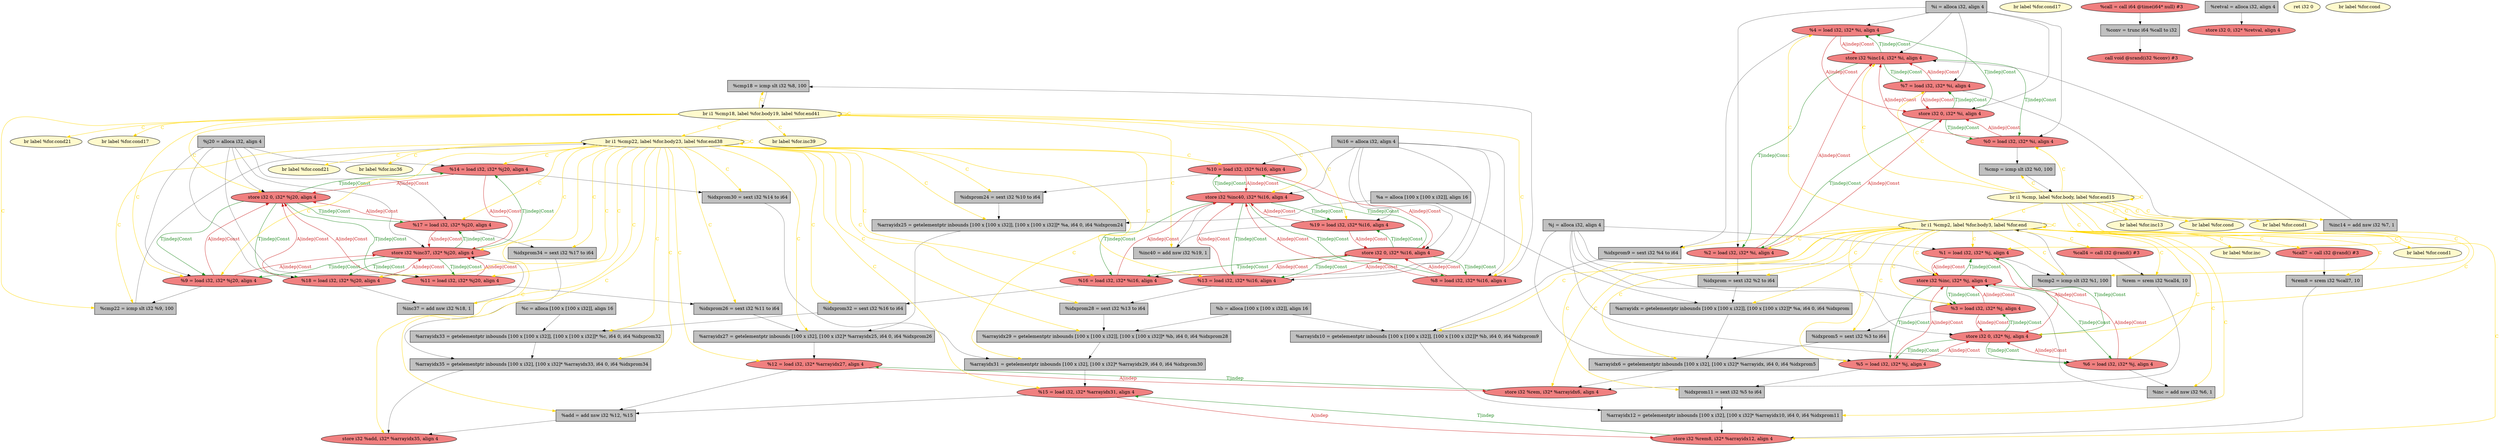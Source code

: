 
digraph G {


node107 [fillcolor=grey,label="  %cmp18 = icmp slt i32 %8, 100",shape=rectangle,style=filled ]
node106 [fillcolor=lemonchiffon,label="  br label %for.cond21",shape=ellipse,style=filled ]
node105 [fillcolor=lemonchiffon,label="  br label %for.inc36",shape=ellipse,style=filled ]
node103 [fillcolor=lightcoral,label="  %14 = load i32, i32* %j20, align 4",shape=ellipse,style=filled ]
node101 [fillcolor=lemonchiffon,label="  br label %for.cond1",shape=ellipse,style=filled ]
node100 [fillcolor=lemonchiffon,label="  br label %for.cond17",shape=ellipse,style=filled ]
node97 [fillcolor=lightcoral,label="  store i32 %inc14, i32* %i, align 4",shape=ellipse,style=filled ]
node99 [fillcolor=grey,label="  %idxprom9 = sext i32 %4 to i64",shape=rectangle,style=filled ]
node96 [fillcolor=grey,label="  %idxprom5 = sext i32 %3 to i64",shape=rectangle,style=filled ]
node95 [fillcolor=grey,label="  %inc14 = add nsw i32 %7, 1",shape=rectangle,style=filled ]
node93 [fillcolor=lightcoral,label="  %9 = load i32, i32* %j20, align 4",shape=ellipse,style=filled ]
node46 [fillcolor=lemonchiffon,label="  br label %for.inc39",shape=ellipse,style=filled ]
node34 [fillcolor=lightcoral,label="  call void @srand(i32 %conv) #3",shape=ellipse,style=filled ]
node56 [fillcolor=lightcoral,label="  %18 = load i32, i32* %j20, align 4",shape=ellipse,style=filled ]
node42 [fillcolor=lightcoral,label="  store i32 0, i32* %j20, align 4",shape=ellipse,style=filled ]
node32 [fillcolor=lightcoral,label="  store i32 %rem8, i32* %arrayidx12, align 4",shape=ellipse,style=filled ]
node68 [fillcolor=lightcoral,label="  %19 = load i32, i32* %i16, align 4",shape=ellipse,style=filled ]
node38 [fillcolor=grey,label="  %arrayidx = getelementptr inbounds [100 x [100 x i32]], [100 x [100 x i32]]* %a, i64 0, i64 %idxprom",shape=rectangle,style=filled ]
node33 [fillcolor=grey,label="  %arrayidx10 = getelementptr inbounds [100 x [100 x i32]], [100 x [100 x i32]]* %b, i64 0, i64 %idxprom9",shape=rectangle,style=filled ]
node102 [fillcolor=grey,label="  %arrayidx31 = getelementptr inbounds [100 x i32], [100 x i32]* %arrayidx29, i64 0, i64 %idxprom30",shape=rectangle,style=filled ]
node53 [fillcolor=lightcoral,label="  %1 = load i32, i32* %j, align 4",shape=ellipse,style=filled ]
node43 [fillcolor=grey,label="  %inc37 = add nsw i32 %18, 1",shape=rectangle,style=filled ]
node40 [fillcolor=lightcoral,label="  store i32 0, i32* %retval, align 4",shape=ellipse,style=filled ]
node41 [fillcolor=grey,label="  %arrayidx27 = getelementptr inbounds [100 x i32], [100 x i32]* %arrayidx25, i64 0, i64 %idxprom26",shape=rectangle,style=filled ]
node62 [fillcolor=lightcoral,label="  %6 = load i32, i32* %j, align 4",shape=ellipse,style=filled ]
node50 [fillcolor=grey,label="  %cmp = icmp slt i32 %0, 100",shape=rectangle,style=filled ]
node22 [fillcolor=grey,label="  %inc40 = add nsw i32 %19, 1",shape=rectangle,style=filled ]
node57 [fillcolor=lightcoral,label="  store i32 %inc40, i32* %i16, align 4",shape=ellipse,style=filled ]
node24 [fillcolor=lightcoral,label="  store i32 %inc37, i32* %j20, align 4",shape=ellipse,style=filled ]
node18 [fillcolor=grey,label="  %retval = alloca i32, align 4",shape=rectangle,style=filled ]
node39 [fillcolor=grey,label="  %idxprom24 = sext i32 %10 to i64",shape=rectangle,style=filled ]
node45 [fillcolor=lemonchiffon,label="  br label %for.inc",shape=ellipse,style=filled ]
node31 [fillcolor=lightcoral,label="  store i32 %inc, i32* %j, align 4",shape=ellipse,style=filled ]
node17 [fillcolor=lemonchiffon,label="  br label %for.inc13",shape=ellipse,style=filled ]
node104 [fillcolor=lemonchiffon,label="  br i1 %cmp18, label %for.body19, label %for.end41",shape=ellipse,style=filled ]
node72 [fillcolor=grey,label="  %idxprom34 = sext i32 %17 to i64",shape=rectangle,style=filled ]
node92 [fillcolor=lightcoral,label="  %7 = load i32, i32* %i, align 4",shape=ellipse,style=filled ]
node70 [fillcolor=grey,label="  %arrayidx25 = getelementptr inbounds [100 x [100 x i32]], [100 x [100 x i32]]* %a, i64 0, i64 %idxprom24",shape=rectangle,style=filled ]
node36 [fillcolor=grey,label="  %c = alloca [100 x [100 x i32]], align 16",shape=rectangle,style=filled ]
node52 [fillcolor=lightcoral,label="  %call4 = call i32 @rand() #3",shape=ellipse,style=filled ]
node20 [fillcolor=grey,label="  %idxprom28 = sext i32 %13 to i64",shape=rectangle,style=filled ]
node26 [fillcolor=lightcoral,label="  %10 = load i32, i32* %i16, align 4",shape=ellipse,style=filled ]
node29 [fillcolor=grey,label="  %j = alloca i32, align 4",shape=rectangle,style=filled ]
node35 [fillcolor=lemonchiffon,label="  ret i32 0",shape=ellipse,style=filled ]
node49 [fillcolor=lightcoral,label="  store i32 %add, i32* %arrayidx35, align 4",shape=ellipse,style=filled ]
node64 [fillcolor=lightcoral,label="  %11 = load i32, i32* %j20, align 4",shape=ellipse,style=filled ]
node73 [fillcolor=lightcoral,label="  %2 = load i32, i32* %i, align 4",shape=ellipse,style=filled ]
node89 [fillcolor=grey,label="  %arrayidx12 = getelementptr inbounds [100 x i32], [100 x i32]* %arrayidx10, i64 0, i64 %idxprom11",shape=rectangle,style=filled ]
node15 [fillcolor=lightcoral,label="  %15 = load i32, i32* %arrayidx31, align 4",shape=ellipse,style=filled ]
node16 [fillcolor=grey,label="  %idxprom30 = sext i32 %14 to i64",shape=rectangle,style=filled ]
node27 [fillcolor=lightcoral,label="  %16 = load i32, i32* %i16, align 4",shape=ellipse,style=filled ]
node28 [fillcolor=lemonchiffon,label="  br label %for.cond21",shape=ellipse,style=filled ]
node30 [fillcolor=lemonchiffon,label="  br i1 %cmp, label %for.body, label %for.end15",shape=ellipse,style=filled ]
node37 [fillcolor=grey,label="  %j20 = alloca i32, align 4",shape=rectangle,style=filled ]
node51 [fillcolor=grey,label="  %arrayidx33 = getelementptr inbounds [100 x [100 x i32]], [100 x [100 x i32]]* %c, i64 0, i64 %idxprom32",shape=rectangle,style=filled ]
node47 [fillcolor=grey,label="  %rem = srem i32 %call4, 10",shape=rectangle,style=filled ]
node91 [fillcolor=lemonchiffon,label="  br label %for.cond1",shape=ellipse,style=filled ]
node85 [fillcolor=lightcoral,label="  %5 = load i32, i32* %j, align 4",shape=ellipse,style=filled ]
node55 [fillcolor=grey,label="  %rem8 = srem i32 %call7, 10",shape=rectangle,style=filled ]
node58 [fillcolor=lightcoral,label="  store i32 %rem, i32* %arrayidx6, align 4",shape=ellipse,style=filled ]
node59 [fillcolor=grey,label="  %inc = add nsw i32 %6, 1",shape=rectangle,style=filled ]
node60 [fillcolor=lemonchiffon,label="  br label %for.cond17",shape=ellipse,style=filled ]
node19 [fillcolor=grey,label="  %arrayidx29 = getelementptr inbounds [100 x [100 x i32]], [100 x [100 x i32]]* %b, i64 0, i64 %idxprom28",shape=rectangle,style=filled ]
node63 [fillcolor=lightcoral,label="  %call7 = call i32 @rand() #3",shape=ellipse,style=filled ]
node76 [fillcolor=grey,label="  %idxprom = sext i32 %2 to i64",shape=rectangle,style=filled ]
node65 [fillcolor=lightcoral,label="  %3 = load i32, i32* %j, align 4",shape=ellipse,style=filled ]
node44 [fillcolor=lightcoral,label="  %8 = load i32, i32* %i16, align 4",shape=ellipse,style=filled ]
node66 [fillcolor=grey,label="  %i16 = alloca i32, align 4",shape=rectangle,style=filled ]
node21 [fillcolor=lightcoral,label="  %13 = load i32, i32* %i16, align 4",shape=ellipse,style=filled ]
node25 [fillcolor=lightcoral,label="  %12 = load i32, i32* %arrayidx27, align 4",shape=ellipse,style=filled ]
node69 [fillcolor=grey,label="  %add = add nsw i32 %12, %15",shape=rectangle,style=filled ]
node94 [fillcolor=lightcoral,label="  %17 = load i32, i32* %j20, align 4",shape=ellipse,style=filled ]
node81 [fillcolor=grey,label="  %idxprom32 = sext i32 %16 to i64",shape=rectangle,style=filled ]
node98 [fillcolor=lemonchiffon,label="  br label %for.cond",shape=ellipse,style=filled ]
node71 [fillcolor=grey,label="  %i = alloca i32, align 4",shape=rectangle,style=filled ]
node61 [fillcolor=grey,label="  %conv = trunc i64 %call to i32",shape=rectangle,style=filled ]
node74 [fillcolor=grey,label="  %cmp2 = icmp slt i32 %1, 100",shape=rectangle,style=filled ]
node75 [fillcolor=grey,label="  %arrayidx6 = getelementptr inbounds [100 x i32], [100 x i32]* %arrayidx, i64 0, i64 %idxprom5",shape=rectangle,style=filled ]
node86 [fillcolor=grey,label="  %cmp22 = icmp slt i32 %9, 100",shape=rectangle,style=filled ]
node90 [fillcolor=lightcoral,label="  store i32 0, i32* %i16, align 4",shape=ellipse,style=filled ]
node77 [fillcolor=lemonchiffon,label="  br label %for.cond",shape=ellipse,style=filled ]
node78 [fillcolor=lemonchiffon,label="  br i1 %cmp22, label %for.body23, label %for.end38",shape=ellipse,style=filled ]
node54 [fillcolor=grey,label="  %arrayidx35 = getelementptr inbounds [100 x i32], [100 x i32]* %arrayidx33, i64 0, i64 %idxprom34",shape=rectangle,style=filled ]
node79 [fillcolor=grey,label="  %b = alloca [100 x [100 x i32]], align 16",shape=rectangle,style=filled ]
node67 [fillcolor=lightcoral,label="  %4 = load i32, i32* %i, align 4",shape=ellipse,style=filled ]
node80 [fillcolor=lightcoral,label="  store i32 0, i32* %i, align 4",shape=ellipse,style=filled ]
node82 [fillcolor=grey,label="  %a = alloca [100 x [100 x i32]], align 16",shape=rectangle,style=filled ]
node23 [fillcolor=grey,label="  %idxprom26 = sext i32 %11 to i64",shape=rectangle,style=filled ]
node83 [fillcolor=lightcoral,label="  %0 = load i32, i32* %i, align 4",shape=ellipse,style=filled ]
node84 [fillcolor=lightcoral,label="  store i32 0, i32* %j, align 4",shape=ellipse,style=filled ]
node87 [fillcolor=grey,label="  %idxprom11 = sext i32 %5 to i64",shape=rectangle,style=filled ]
node48 [fillcolor=lemonchiffon,label="  br i1 %cmp2, label %for.body3, label %for.end",shape=ellipse,style=filled ]
node88 [fillcolor=lightcoral,label="  %call = call i64 @time(i64* null) #3",shape=ellipse,style=filled ]

node97->node92 [style=solid,color=forestgreen,label="T|indep|Const",penwidth=1.0,fontcolor=forestgreen ]
node97->node83 [style=solid,color=forestgreen,label="T|indep|Const",penwidth=1.0,fontcolor=forestgreen ]
node83->node97 [style=solid,color=firebrick3,label="A|indep|Const",penwidth=1.0,fontcolor=firebrick3 ]
node92->node97 [style=solid,color=firebrick3,label="A|indep|Const",penwidth=1.0,fontcolor=firebrick3 ]
node104->node78 [style=solid,color=gold,label="C",penwidth=1.0,fontcolor=gold ]
node32->node15 [style=solid,color=forestgreen,label="T|indep",penwidth=1.0,fontcolor=forestgreen ]
node30->node92 [style=solid,color=gold,label="C",penwidth=1.0,fontcolor=gold ]
node85->node84 [style=solid,color=firebrick3,label="A|indep|Const",penwidth=1.0,fontcolor=firebrick3 ]
node48->node45 [style=solid,color=gold,label="C",penwidth=1.0,fontcolor=gold ]
node31->node65 [style=solid,color=forestgreen,label="T|indep|Const",penwidth=1.0,fontcolor=forestgreen ]
node80->node67 [style=solid,color=forestgreen,label="T|indep|Const",penwidth=1.0,fontcolor=forestgreen ]
node65->node31 [style=solid,color=firebrick3,label="A|indep|Const",penwidth=1.0,fontcolor=firebrick3 ]
node73->node80 [style=solid,color=firebrick3,label="A|indep|Const",penwidth=1.0,fontcolor=firebrick3 ]
node31->node85 [style=solid,color=forestgreen,label="T|indep|Const",penwidth=1.0,fontcolor=forestgreen ]
node31->node53 [style=solid,color=forestgreen,label="T|indep|Const",penwidth=1.0,fontcolor=forestgreen ]
node53->node31 [style=solid,color=firebrick3,label="A|indep|Const",penwidth=1.0,fontcolor=firebrick3 ]
node44->node57 [style=solid,color=firebrick3,label="A|indep|Const",penwidth=1.0,fontcolor=firebrick3 ]
node47->node58 [style=solid,color=black,label="",penwidth=0.5,fontcolor=black ]
node48->node99 [style=solid,color=gold,label="C",penwidth=1.0,fontcolor=gold ]
node84->node85 [style=solid,color=forestgreen,label="T|indep|Const",penwidth=1.0,fontcolor=forestgreen ]
node92->node95 [style=solid,color=black,label="",penwidth=0.5,fontcolor=black ]
node62->node84 [style=solid,color=firebrick3,label="A|indep|Const",penwidth=1.0,fontcolor=firebrick3 ]
node97->node73 [style=solid,color=forestgreen,label="T|indep|Const",penwidth=1.0,fontcolor=forestgreen ]
node27->node90 [style=solid,color=firebrick3,label="A|indep|Const",penwidth=1.0,fontcolor=firebrick3 ]
node56->node24 [style=solid,color=firebrick3,label="A|indep|Const",penwidth=1.0,fontcolor=firebrick3 ]
node24->node56 [style=solid,color=forestgreen,label="T|indep|Const",penwidth=1.0,fontcolor=forestgreen ]
node68->node90 [style=solid,color=firebrick3,label="A|indep|Const",penwidth=1.0,fontcolor=firebrick3 ]
node42->node93 [style=solid,color=forestgreen,label="T|indep|Const",penwidth=1.0,fontcolor=forestgreen ]
node93->node42 [style=solid,color=firebrick3,label="A|indep|Const",penwidth=1.0,fontcolor=firebrick3 ]
node57->node26 [style=solid,color=forestgreen,label="T|indep|Const",penwidth=1.0,fontcolor=forestgreen ]
node103->node42 [style=solid,color=firebrick3,label="A|indep|Const",penwidth=1.0,fontcolor=firebrick3 ]
node42->node94 [style=solid,color=forestgreen,label="T|indep|Const",penwidth=1.0,fontcolor=forestgreen ]
node85->node31 [style=solid,color=firebrick3,label="A|indep|Const",penwidth=1.0,fontcolor=firebrick3 ]
node94->node42 [style=solid,color=firebrick3,label="A|indep|Const",penwidth=1.0,fontcolor=firebrick3 ]
node30->node17 [style=solid,color=gold,label="C",penwidth=1.0,fontcolor=gold ]
node93->node24 [style=solid,color=firebrick3,label="A|indep|Const",penwidth=1.0,fontcolor=firebrick3 ]
node24->node93 [style=solid,color=forestgreen,label="T|indep|Const",penwidth=1.0,fontcolor=forestgreen ]
node78->node81 [style=solid,color=gold,label="C",penwidth=1.0,fontcolor=gold ]
node103->node24 [style=solid,color=firebrick3,label="A|indep|Const",penwidth=1.0,fontcolor=firebrick3 ]
node27->node57 [style=solid,color=firebrick3,label="A|indep|Const",penwidth=1.0,fontcolor=firebrick3 ]
node57->node27 [style=solid,color=forestgreen,label="T|indep|Const",penwidth=1.0,fontcolor=forestgreen ]
node94->node24 [style=solid,color=firebrick3,label="A|indep|Const",penwidth=1.0,fontcolor=firebrick3 ]
node24->node94 [style=solid,color=forestgreen,label="T|indep|Const",penwidth=1.0,fontcolor=forestgreen ]
node30->node101 [style=solid,color=gold,label="C",penwidth=1.0,fontcolor=gold ]
node78->node39 [style=solid,color=gold,label="C",penwidth=1.0,fontcolor=gold ]
node37->node42 [style=solid,color=black,label="",penwidth=0.5,fontcolor=black ]
node83->node80 [style=solid,color=firebrick3,label="A|indep|Const",penwidth=1.0,fontcolor=firebrick3 ]
node97->node67 [style=solid,color=forestgreen,label="T|indep|Const",penwidth=1.0,fontcolor=forestgreen ]
node80->node83 [style=solid,color=forestgreen,label="T|indep|Const",penwidth=1.0,fontcolor=forestgreen ]
node73->node97 [style=solid,color=firebrick3,label="A|indep|Const",penwidth=1.0,fontcolor=firebrick3 ]
node74->node48 [style=solid,color=black,label="",penwidth=0.5,fontcolor=black ]
node30->node98 [style=solid,color=gold,label="C",penwidth=1.0,fontcolor=gold ]
node78->node41 [style=solid,color=gold,label="C",penwidth=1.0,fontcolor=gold ]
node78->node106 [style=solid,color=gold,label="C",penwidth=1.0,fontcolor=gold ]
node48->node63 [style=solid,color=gold,label="C",penwidth=1.0,fontcolor=gold ]
node78->node25 [style=solid,color=gold,label="C",penwidth=1.0,fontcolor=gold ]
node21->node90 [style=solid,color=firebrick3,label="A|indep|Const",penwidth=1.0,fontcolor=firebrick3 ]
node78->node24 [style=solid,color=gold,label="C",penwidth=1.0,fontcolor=gold ]
node90->node26 [style=solid,color=forestgreen,label="T|indep|Const",penwidth=1.0,fontcolor=forestgreen ]
node21->node57 [style=solid,color=firebrick3,label="A|indep|Const",penwidth=1.0,fontcolor=firebrick3 ]
node19->node102 [style=solid,color=black,label="",penwidth=0.5,fontcolor=black ]
node26->node57 [style=solid,color=firebrick3,label="A|indep|Const",penwidth=1.0,fontcolor=firebrick3 ]
node52->node47 [style=solid,color=black,label="",penwidth=0.5,fontcolor=black ]
node99->node33 [style=solid,color=black,label="",penwidth=0.5,fontcolor=black ]
node104->node44 [style=solid,color=gold,label="C",penwidth=1.0,fontcolor=gold ]
node24->node64 [style=solid,color=forestgreen,label="T|indep|Const",penwidth=1.0,fontcolor=forestgreen ]
node48->node47 [style=solid,color=gold,label="C",penwidth=1.0,fontcolor=gold ]
node29->node53 [style=solid,color=black,label="",penwidth=0.5,fontcolor=black ]
node59->node31 [style=solid,color=black,label="",penwidth=0.5,fontcolor=black ]
node78->node86 [style=solid,color=gold,label="C",penwidth=1.0,fontcolor=gold ]
node90->node68 [style=solid,color=forestgreen,label="T|indep|Const",penwidth=1.0,fontcolor=forestgreen ]
node26->node39 [style=solid,color=black,label="",penwidth=0.5,fontcolor=black ]
node78->node64 [style=solid,color=gold,label="C",penwidth=1.0,fontcolor=gold ]
node16->node102 [style=solid,color=black,label="",penwidth=0.5,fontcolor=black ]
node48->node52 [style=solid,color=gold,label="C",penwidth=1.0,fontcolor=gold ]
node71->node80 [style=solid,color=black,label="",penwidth=0.5,fontcolor=black ]
node51->node54 [style=solid,color=black,label="",penwidth=0.5,fontcolor=black ]
node75->node58 [style=solid,color=black,label="",penwidth=0.5,fontcolor=black ]
node48->node65 [style=solid,color=gold,label="C",penwidth=1.0,fontcolor=gold ]
node104->node93 [style=solid,color=gold,label="C",penwidth=1.0,fontcolor=gold ]
node78->node94 [style=solid,color=gold,label="C",penwidth=1.0,fontcolor=gold ]
node67->node97 [style=solid,color=firebrick3,label="A|indep|Const",penwidth=1.0,fontcolor=firebrick3 ]
node48->node62 [style=solid,color=gold,label="C",penwidth=1.0,fontcolor=gold ]
node43->node24 [style=solid,color=black,label="",penwidth=0.5,fontcolor=black ]
node37->node93 [style=solid,color=black,label="",penwidth=0.5,fontcolor=black ]
node104->node68 [style=solid,color=gold,label="C",penwidth=1.0,fontcolor=gold ]
node29->node62 [style=solid,color=black,label="",penwidth=0.5,fontcolor=black ]
node66->node44 [style=solid,color=black,label="",penwidth=0.5,fontcolor=black ]
node104->node22 [style=solid,color=gold,label="C",penwidth=1.0,fontcolor=gold ]
node48->node89 [style=solid,color=gold,label="C",penwidth=1.0,fontcolor=gold ]
node78->node16 [style=solid,color=gold,label="C",penwidth=1.0,fontcolor=gold ]
node64->node24 [style=solid,color=firebrick3,label="A|indep|Const",penwidth=1.0,fontcolor=firebrick3 ]
node48->node38 [style=solid,color=gold,label="C",penwidth=1.0,fontcolor=gold ]
node104->node57 [style=solid,color=gold,label="C",penwidth=1.0,fontcolor=gold ]
node88->node61 [style=solid,color=black,label="",penwidth=0.5,fontcolor=black ]
node64->node23 [style=solid,color=black,label="",penwidth=0.5,fontcolor=black ]
node48->node75 [style=solid,color=gold,label="C",penwidth=1.0,fontcolor=gold ]
node30->node74 [style=solid,color=gold,label="C",penwidth=1.0,fontcolor=gold ]
node30->node53 [style=solid,color=gold,label="C",penwidth=1.0,fontcolor=gold ]
node15->node69 [style=solid,color=black,label="",penwidth=0.5,fontcolor=black ]
node71->node92 [style=solid,color=black,label="",penwidth=0.5,fontcolor=black ]
node50->node30 [style=solid,color=black,label="",penwidth=0.5,fontcolor=black ]
node30->node95 [style=solid,color=gold,label="C",penwidth=1.0,fontcolor=gold ]
node78->node70 [style=solid,color=gold,label="C",penwidth=1.0,fontcolor=gold ]
node78->node23 [style=solid,color=gold,label="C",penwidth=1.0,fontcolor=gold ]
node78->node93 [style=solid,color=gold,label="C",penwidth=1.0,fontcolor=gold ]
node104->node42 [style=solid,color=gold,label="C",penwidth=1.0,fontcolor=gold ]
node71->node73 [style=solid,color=black,label="",penwidth=0.5,fontcolor=black ]
node48->node74 [style=solid,color=gold,label="C",penwidth=1.0,fontcolor=gold ]
node29->node31 [style=solid,color=black,label="",penwidth=0.5,fontcolor=black ]
node78->node15 [style=solid,color=gold,label="C",penwidth=1.0,fontcolor=gold ]
node73->node76 [style=solid,color=black,label="",penwidth=0.5,fontcolor=black ]
node33->node89 [style=solid,color=black,label="",penwidth=0.5,fontcolor=black ]
node78->node19 [style=solid,color=gold,label="C",penwidth=1.0,fontcolor=gold ]
node80->node73 [style=solid,color=forestgreen,label="T|indep|Const",penwidth=1.0,fontcolor=forestgreen ]
node95->node97 [style=solid,color=black,label="",penwidth=0.5,fontcolor=black ]
node56->node42 [style=solid,color=firebrick3,label="A|indep|Const",penwidth=1.0,fontcolor=firebrick3 ]
node21->node20 [style=solid,color=black,label="",penwidth=0.5,fontcolor=black ]
node36->node51 [style=solid,color=black,label="",penwidth=0.5,fontcolor=black ]
node30->node48 [style=solid,color=gold,label="C",penwidth=1.0,fontcolor=gold ]
node102->node15 [style=solid,color=black,label="",penwidth=0.5,fontcolor=black ]
node42->node64 [style=solid,color=forestgreen,label="T|indep|Const",penwidth=1.0,fontcolor=forestgreen ]
node66->node90 [style=solid,color=black,label="",penwidth=0.5,fontcolor=black ]
node48->node76 [style=solid,color=gold,label="C",penwidth=1.0,fontcolor=gold ]
node78->node78 [style=solid,color=gold,label="C",penwidth=1.0,fontcolor=gold ]
node67->node80 [style=solid,color=firebrick3,label="A|indep|Const",penwidth=1.0,fontcolor=firebrick3 ]
node57->node44 [style=solid,color=forestgreen,label="T|indep|Const",penwidth=1.0,fontcolor=forestgreen ]
node38->node75 [style=solid,color=black,label="",penwidth=0.5,fontcolor=black ]
node44->node90 [style=solid,color=firebrick3,label="A|indep|Const",penwidth=1.0,fontcolor=firebrick3 ]
node48->node55 [style=solid,color=gold,label="C",penwidth=1.0,fontcolor=gold ]
node48->node58 [style=solid,color=gold,label="C",penwidth=1.0,fontcolor=gold ]
node104->node104 [style=solid,color=gold,label="C",penwidth=1.0,fontcolor=gold ]
node78->node105 [style=solid,color=gold,label="C",penwidth=1.0,fontcolor=gold ]
node65->node96 [style=solid,color=black,label="",penwidth=0.5,fontcolor=black ]
node78->node26 [style=solid,color=gold,label="C",penwidth=1.0,fontcolor=gold ]
node78->node51 [style=solid,color=gold,label="C",penwidth=1.0,fontcolor=gold ]
node78->node56 [style=solid,color=gold,label="C",penwidth=1.0,fontcolor=gold ]
node104->node28 [style=solid,color=gold,label="C",penwidth=1.0,fontcolor=gold ]
node78->node69 [style=solid,color=gold,label="C",penwidth=1.0,fontcolor=gold ]
node90->node27 [style=solid,color=forestgreen,label="T|indep|Const",penwidth=1.0,fontcolor=forestgreen ]
node82->node38 [style=solid,color=black,label="",penwidth=0.5,fontcolor=black ]
node58->node25 [style=solid,color=forestgreen,label="T|indep",penwidth=1.0,fontcolor=forestgreen ]
node48->node96 [style=solid,color=gold,label="C",penwidth=1.0,fontcolor=gold ]
node78->node49 [style=solid,color=gold,label="C",penwidth=1.0,fontcolor=gold ]
node78->node72 [style=solid,color=gold,label="C",penwidth=1.0,fontcolor=gold ]
node76->node38 [style=solid,color=black,label="",penwidth=0.5,fontcolor=black ]
node104->node107 [style=solid,color=gold,label="C",penwidth=1.0,fontcolor=gold ]
node78->node102 [style=solid,color=gold,label="C",penwidth=1.0,fontcolor=gold ]
node30->node83 [style=solid,color=gold,label="C",penwidth=1.0,fontcolor=gold ]
node26->node90 [style=solid,color=firebrick3,label="A|indep|Const",penwidth=1.0,fontcolor=firebrick3 ]
node78->node103 [style=solid,color=gold,label="C",penwidth=1.0,fontcolor=gold ]
node48->node53 [style=solid,color=gold,label="C",penwidth=1.0,fontcolor=gold ]
node22->node57 [style=solid,color=black,label="",penwidth=0.5,fontcolor=black ]
node92->node80 [style=solid,color=firebrick3,label="A|indep|Const",penwidth=1.0,fontcolor=firebrick3 ]
node48->node73 [style=solid,color=gold,label="C",penwidth=1.0,fontcolor=gold ]
node90->node44 [style=solid,color=forestgreen,label="T|indep|Const",penwidth=1.0,fontcolor=forestgreen ]
node30->node50 [style=solid,color=gold,label="C",penwidth=1.0,fontcolor=gold ]
node44->node107 [style=solid,color=black,label="",penwidth=0.5,fontcolor=black ]
node65->node84 [style=solid,color=firebrick3,label="A|indep|Const",penwidth=1.0,fontcolor=firebrick3 ]
node42->node56 [style=solid,color=forestgreen,label="T|indep|Const",penwidth=1.0,fontcolor=forestgreen ]
node37->node24 [style=solid,color=black,label="",penwidth=0.5,fontcolor=black ]
node78->node54 [style=solid,color=gold,label="C",penwidth=1.0,fontcolor=gold ]
node78->node20 [style=solid,color=gold,label="C",penwidth=1.0,fontcolor=gold ]
node78->node43 [style=solid,color=gold,label="C",penwidth=1.0,fontcolor=gold ]
node63->node55 [style=solid,color=black,label="",penwidth=0.5,fontcolor=black ]
node37->node64 [style=solid,color=black,label="",penwidth=0.5,fontcolor=black ]
node104->node46 [style=solid,color=gold,label="C",penwidth=1.0,fontcolor=gold ]
node78->node21 [style=solid,color=gold,label="C",penwidth=1.0,fontcolor=gold ]
node96->node75 [style=solid,color=black,label="",penwidth=0.5,fontcolor=black ]
node48->node67 [style=solid,color=gold,label="C",penwidth=1.0,fontcolor=gold ]
node84->node65 [style=solid,color=forestgreen,label="T|indep|Const",penwidth=1.0,fontcolor=forestgreen ]
node37->node94 [style=solid,color=black,label="",penwidth=0.5,fontcolor=black ]
node67->node99 [style=solid,color=black,label="",penwidth=0.5,fontcolor=black ]
node29->node85 [style=solid,color=black,label="",penwidth=0.5,fontcolor=black ]
node85->node87 [style=solid,color=black,label="",penwidth=0.5,fontcolor=black ]
node29->node65 [style=solid,color=black,label="",penwidth=0.5,fontcolor=black ]
node86->node78 [style=solid,color=black,label="",penwidth=0.5,fontcolor=black ]
node79->node33 [style=solid,color=black,label="",penwidth=0.5,fontcolor=black ]
node54->node49 [style=solid,color=black,label="",penwidth=0.5,fontcolor=black ]
node71->node97 [style=solid,color=black,label="",penwidth=0.5,fontcolor=black ]
node107->node104 [style=solid,color=black,label="",penwidth=0.5,fontcolor=black ]
node93->node86 [style=solid,color=black,label="",penwidth=0.5,fontcolor=black ]
node30->node97 [style=solid,color=gold,label="C",penwidth=1.0,fontcolor=gold ]
node53->node84 [style=solid,color=firebrick3,label="A|indep|Const",penwidth=1.0,fontcolor=firebrick3 ]
node27->node81 [style=solid,color=black,label="",penwidth=0.5,fontcolor=black ]
node23->node41 [style=solid,color=black,label="",penwidth=0.5,fontcolor=black ]
node89->node32 [style=solid,color=black,label="",penwidth=0.5,fontcolor=black ]
node84->node62 [style=solid,color=forestgreen,label="T|indep|Const",penwidth=1.0,fontcolor=forestgreen ]
node82->node70 [style=solid,color=black,label="",penwidth=0.5,fontcolor=black ]
node15->node32 [style=solid,color=firebrick3,label="A|indep",penwidth=1.0,fontcolor=firebrick3 ]
node70->node41 [style=solid,color=black,label="",penwidth=0.5,fontcolor=black ]
node66->node57 [style=solid,color=black,label="",penwidth=0.5,fontcolor=black ]
node57->node68 [style=solid,color=forestgreen,label="T|indep|Const",penwidth=1.0,fontcolor=forestgreen ]
node68->node57 [style=solid,color=firebrick3,label="A|indep|Const",penwidth=1.0,fontcolor=firebrick3 ]
node71->node83 [style=solid,color=black,label="",penwidth=0.5,fontcolor=black ]
node71->node67 [style=solid,color=black,label="",penwidth=0.5,fontcolor=black ]
node37->node56 [style=solid,color=black,label="",penwidth=0.5,fontcolor=black ]
node68->node22 [style=solid,color=black,label="",penwidth=0.5,fontcolor=black ]
node48->node32 [style=solid,color=gold,label="C",penwidth=1.0,fontcolor=gold ]
node83->node50 [style=solid,color=black,label="",penwidth=0.5,fontcolor=black ]
node61->node34 [style=solid,color=black,label="",penwidth=0.5,fontcolor=black ]
node81->node51 [style=solid,color=black,label="",penwidth=0.5,fontcolor=black ]
node55->node32 [style=solid,color=black,label="",penwidth=0.5,fontcolor=black ]
node48->node31 [style=solid,color=gold,label="C",penwidth=1.0,fontcolor=gold ]
node56->node43 [style=solid,color=black,label="",penwidth=0.5,fontcolor=black ]
node25->node58 [style=solid,color=firebrick3,label="A|indep",penwidth=1.0,fontcolor=firebrick3 ]
node104->node60 [style=solid,color=gold,label="C",penwidth=1.0,fontcolor=gold ]
node80->node92 [style=solid,color=forestgreen,label="T|indep|Const",penwidth=1.0,fontcolor=forestgreen ]
node20->node19 [style=solid,color=black,label="",penwidth=0.5,fontcolor=black ]
node18->node40 [style=solid,color=black,label="",penwidth=0.5,fontcolor=black ]
node104->node86 [style=solid,color=gold,label="C",penwidth=1.0,fontcolor=gold ]
node72->node54 [style=solid,color=black,label="",penwidth=0.5,fontcolor=black ]
node31->node62 [style=solid,color=forestgreen,label="T|indep|Const",penwidth=1.0,fontcolor=forestgreen ]
node57->node21 [style=solid,color=forestgreen,label="T|indep|Const",penwidth=1.0,fontcolor=forestgreen ]
node48->node91 [style=solid,color=gold,label="C",penwidth=1.0,fontcolor=gold ]
node30->node84 [style=solid,color=gold,label="C",penwidth=1.0,fontcolor=gold ]
node64->node42 [style=solid,color=firebrick3,label="A|indep|Const",penwidth=1.0,fontcolor=firebrick3 ]
node62->node31 [style=solid,color=firebrick3,label="A|indep|Const",penwidth=1.0,fontcolor=firebrick3 ]
node94->node72 [style=solid,color=black,label="",penwidth=0.5,fontcolor=black ]
node48->node33 [style=solid,color=gold,label="C",penwidth=1.0,fontcolor=gold ]
node62->node59 [style=solid,color=black,label="",penwidth=0.5,fontcolor=black ]
node39->node70 [style=solid,color=black,label="",penwidth=0.5,fontcolor=black ]
node66->node26 [style=solid,color=black,label="",penwidth=0.5,fontcolor=black ]
node25->node69 [style=solid,color=black,label="",penwidth=0.5,fontcolor=black ]
node78->node27 [style=solid,color=gold,label="C",penwidth=1.0,fontcolor=gold ]
node84->node53 [style=solid,color=forestgreen,label="T|indep|Const",penwidth=1.0,fontcolor=forestgreen ]
node48->node87 [style=solid,color=gold,label="C",penwidth=1.0,fontcolor=gold ]
node69->node49 [style=solid,color=black,label="",penwidth=0.5,fontcolor=black ]
node66->node27 [style=solid,color=black,label="",penwidth=0.5,fontcolor=black ]
node90->node21 [style=solid,color=forestgreen,label="T|indep|Const",penwidth=1.0,fontcolor=forestgreen ]
node87->node89 [style=solid,color=black,label="",penwidth=0.5,fontcolor=black ]
node66->node68 [style=solid,color=black,label="",penwidth=0.5,fontcolor=black ]
node48->node85 [style=solid,color=gold,label="C",penwidth=1.0,fontcolor=gold ]
node103->node16 [style=solid,color=black,label="",penwidth=0.5,fontcolor=black ]
node29->node84 [style=solid,color=black,label="",penwidth=0.5,fontcolor=black ]
node53->node74 [style=solid,color=black,label="",penwidth=0.5,fontcolor=black ]
node42->node103 [style=solid,color=forestgreen,label="T|indep|Const",penwidth=1.0,fontcolor=forestgreen ]
node48->node59 [style=solid,color=gold,label="C",penwidth=1.0,fontcolor=gold ]
node79->node19 [style=solid,color=black,label="",penwidth=0.5,fontcolor=black ]
node41->node25 [style=solid,color=black,label="",penwidth=0.5,fontcolor=black ]
node66->node21 [style=solid,color=black,label="",penwidth=0.5,fontcolor=black ]
node37->node103 [style=solid,color=black,label="",penwidth=0.5,fontcolor=black ]
node48->node48 [style=solid,color=gold,label="C",penwidth=1.0,fontcolor=gold ]
node24->node103 [style=solid,color=forestgreen,label="T|indep|Const",penwidth=1.0,fontcolor=forestgreen ]
node30->node30 [style=solid,color=gold,label="C",penwidth=1.0,fontcolor=gold ]


}
